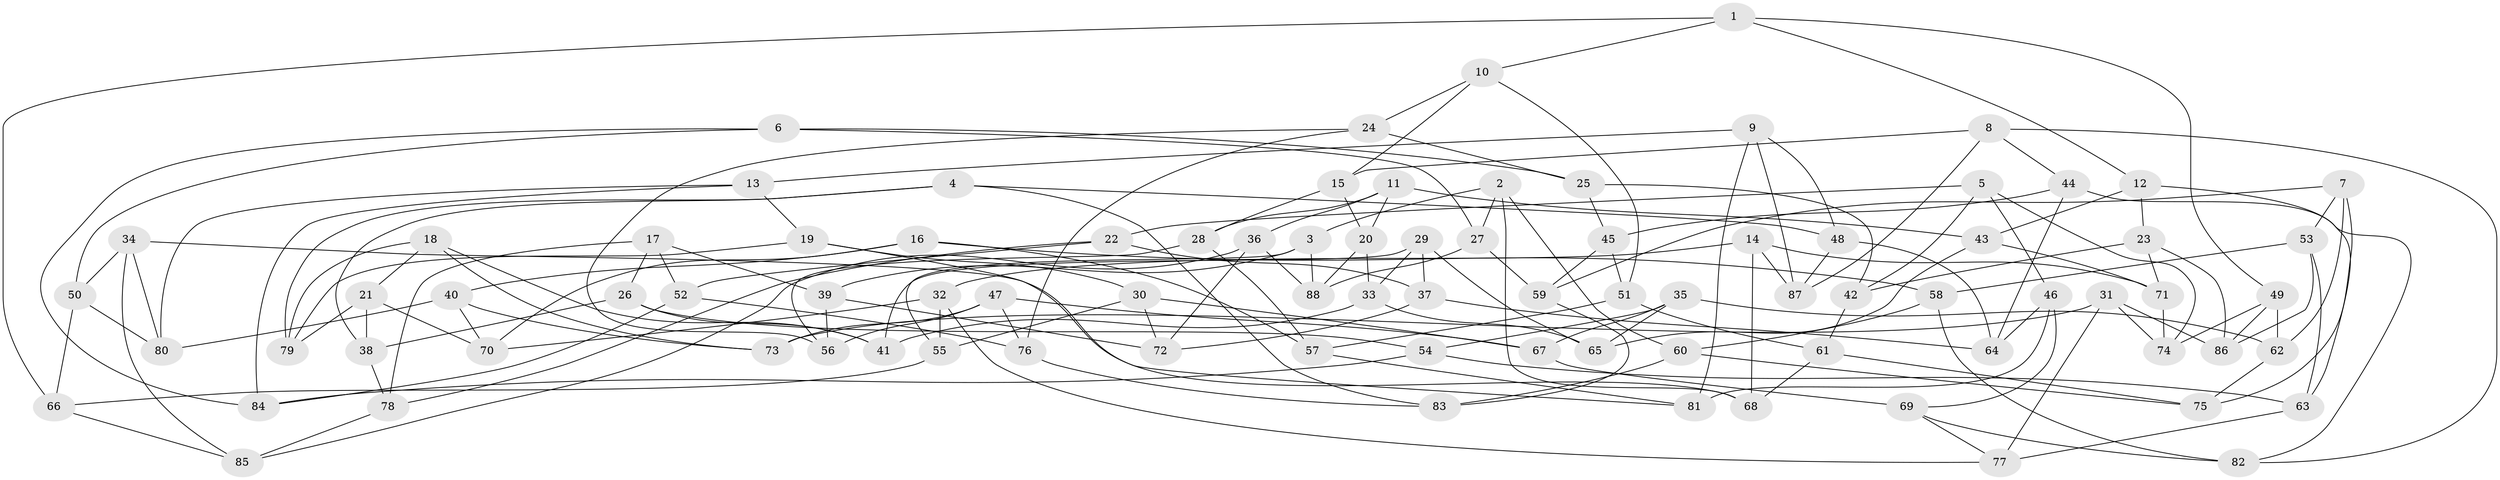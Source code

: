 // Generated by graph-tools (version 1.1) at 2025/02/03/09/25 03:02:55]
// undirected, 88 vertices, 176 edges
graph export_dot {
graph [start="1"]
  node [color=gray90,style=filled];
  1;
  2;
  3;
  4;
  5;
  6;
  7;
  8;
  9;
  10;
  11;
  12;
  13;
  14;
  15;
  16;
  17;
  18;
  19;
  20;
  21;
  22;
  23;
  24;
  25;
  26;
  27;
  28;
  29;
  30;
  31;
  32;
  33;
  34;
  35;
  36;
  37;
  38;
  39;
  40;
  41;
  42;
  43;
  44;
  45;
  46;
  47;
  48;
  49;
  50;
  51;
  52;
  53;
  54;
  55;
  56;
  57;
  58;
  59;
  60;
  61;
  62;
  63;
  64;
  65;
  66;
  67;
  68;
  69;
  70;
  71;
  72;
  73;
  74;
  75;
  76;
  77;
  78;
  79;
  80;
  81;
  82;
  83;
  84;
  85;
  86;
  87;
  88;
  1 -- 49;
  1 -- 66;
  1 -- 12;
  1 -- 10;
  2 -- 3;
  2 -- 68;
  2 -- 27;
  2 -- 60;
  3 -- 39;
  3 -- 88;
  3 -- 55;
  4 -- 79;
  4 -- 83;
  4 -- 48;
  4 -- 38;
  5 -- 46;
  5 -- 42;
  5 -- 22;
  5 -- 74;
  6 -- 27;
  6 -- 25;
  6 -- 50;
  6 -- 84;
  7 -- 62;
  7 -- 59;
  7 -- 75;
  7 -- 53;
  8 -- 87;
  8 -- 44;
  8 -- 82;
  8 -- 15;
  9 -- 48;
  9 -- 87;
  9 -- 81;
  9 -- 13;
  10 -- 15;
  10 -- 51;
  10 -- 24;
  11 -- 28;
  11 -- 20;
  11 -- 36;
  11 -- 43;
  12 -- 23;
  12 -- 43;
  12 -- 63;
  13 -- 80;
  13 -- 19;
  13 -- 84;
  14 -- 32;
  14 -- 68;
  14 -- 71;
  14 -- 87;
  15 -- 20;
  15 -- 28;
  16 -- 58;
  16 -- 40;
  16 -- 70;
  16 -- 57;
  17 -- 26;
  17 -- 39;
  17 -- 78;
  17 -- 52;
  18 -- 79;
  18 -- 41;
  18 -- 21;
  18 -- 73;
  19 -- 68;
  19 -- 30;
  19 -- 79;
  20 -- 88;
  20 -- 33;
  21 -- 70;
  21 -- 38;
  21 -- 79;
  22 -- 78;
  22 -- 52;
  22 -- 37;
  23 -- 42;
  23 -- 71;
  23 -- 86;
  24 -- 56;
  24 -- 76;
  24 -- 25;
  25 -- 45;
  25 -- 42;
  26 -- 54;
  26 -- 41;
  26 -- 38;
  27 -- 88;
  27 -- 59;
  28 -- 56;
  28 -- 57;
  29 -- 65;
  29 -- 37;
  29 -- 33;
  29 -- 41;
  30 -- 67;
  30 -- 55;
  30 -- 72;
  31 -- 73;
  31 -- 86;
  31 -- 77;
  31 -- 74;
  32 -- 70;
  32 -- 77;
  32 -- 55;
  33 -- 41;
  33 -- 65;
  34 -- 85;
  34 -- 81;
  34 -- 50;
  34 -- 80;
  35 -- 65;
  35 -- 62;
  35 -- 67;
  35 -- 54;
  36 -- 72;
  36 -- 88;
  36 -- 85;
  37 -- 64;
  37 -- 72;
  38 -- 78;
  39 -- 56;
  39 -- 72;
  40 -- 73;
  40 -- 80;
  40 -- 70;
  42 -- 61;
  43 -- 65;
  43 -- 71;
  44 -- 82;
  44 -- 45;
  44 -- 64;
  45 -- 59;
  45 -- 51;
  46 -- 81;
  46 -- 69;
  46 -- 64;
  47 -- 67;
  47 -- 73;
  47 -- 76;
  47 -- 56;
  48 -- 87;
  48 -- 64;
  49 -- 74;
  49 -- 62;
  49 -- 86;
  50 -- 66;
  50 -- 80;
  51 -- 57;
  51 -- 61;
  52 -- 84;
  52 -- 76;
  53 -- 58;
  53 -- 86;
  53 -- 63;
  54 -- 63;
  54 -- 84;
  55 -- 66;
  57 -- 81;
  58 -- 82;
  58 -- 60;
  59 -- 83;
  60 -- 75;
  60 -- 83;
  61 -- 68;
  61 -- 75;
  62 -- 75;
  63 -- 77;
  66 -- 85;
  67 -- 69;
  69 -- 77;
  69 -- 82;
  71 -- 74;
  76 -- 83;
  78 -- 85;
}
